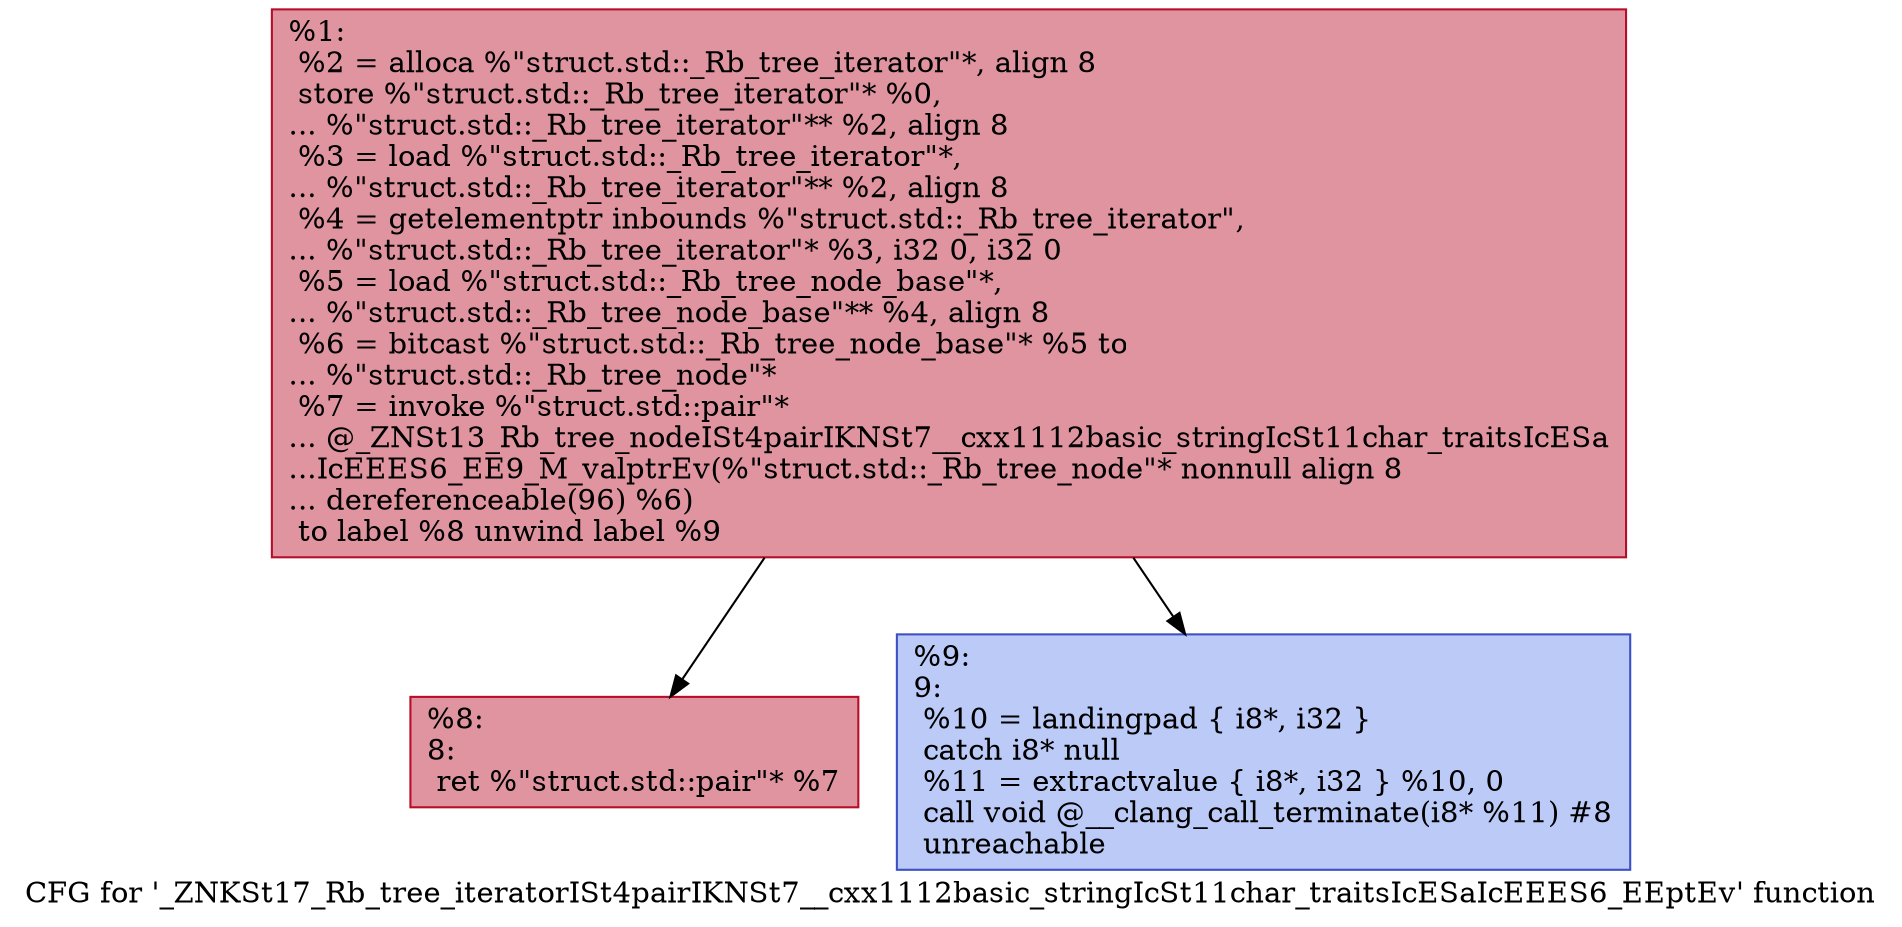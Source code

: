 digraph "CFG for '_ZNKSt17_Rb_tree_iteratorISt4pairIKNSt7__cxx1112basic_stringIcSt11char_traitsIcESaIcEEES6_EEptEv' function" {
	label="CFG for '_ZNKSt17_Rb_tree_iteratorISt4pairIKNSt7__cxx1112basic_stringIcSt11char_traitsIcESaIcEEES6_EEptEv' function";

	Node0x55c2c0e4d700 [shape=record,color="#b70d28ff", style=filled, fillcolor="#b70d2870",label="{%1:\l  %2 = alloca %\"struct.std::_Rb_tree_iterator\"*, align 8\l  store %\"struct.std::_Rb_tree_iterator\"* %0,\l... %\"struct.std::_Rb_tree_iterator\"** %2, align 8\l  %3 = load %\"struct.std::_Rb_tree_iterator\"*,\l... %\"struct.std::_Rb_tree_iterator\"** %2, align 8\l  %4 = getelementptr inbounds %\"struct.std::_Rb_tree_iterator\",\l... %\"struct.std::_Rb_tree_iterator\"* %3, i32 0, i32 0\l  %5 = load %\"struct.std::_Rb_tree_node_base\"*,\l... %\"struct.std::_Rb_tree_node_base\"** %4, align 8\l  %6 = bitcast %\"struct.std::_Rb_tree_node_base\"* %5 to\l... %\"struct.std::_Rb_tree_node\"*\l  %7 = invoke %\"struct.std::pair\"*\l... @_ZNSt13_Rb_tree_nodeISt4pairIKNSt7__cxx1112basic_stringIcSt11char_traitsIcESa\l...IcEEES6_EE9_M_valptrEv(%\"struct.std::_Rb_tree_node\"* nonnull align 8\l... dereferenceable(96) %6)\l          to label %8 unwind label %9\l}"];
	Node0x55c2c0e4d700 -> Node0x55c2c0e4da00;
	Node0x55c2c0e4d700 -> Node0x55c2c0e4da50;
	Node0x55c2c0e4da00 [shape=record,color="#b70d28ff", style=filled, fillcolor="#b70d2870",label="{%8:\l8:                                                \l  ret %\"struct.std::pair\"* %7\l}"];
	Node0x55c2c0e4da50 [shape=record,color="#3d50c3ff", style=filled, fillcolor="#6687ed70",label="{%9:\l9:                                                \l  %10 = landingpad \{ i8*, i32 \}\l          catch i8* null\l  %11 = extractvalue \{ i8*, i32 \} %10, 0\l  call void @__clang_call_terminate(i8* %11) #8\l  unreachable\l}"];
}
